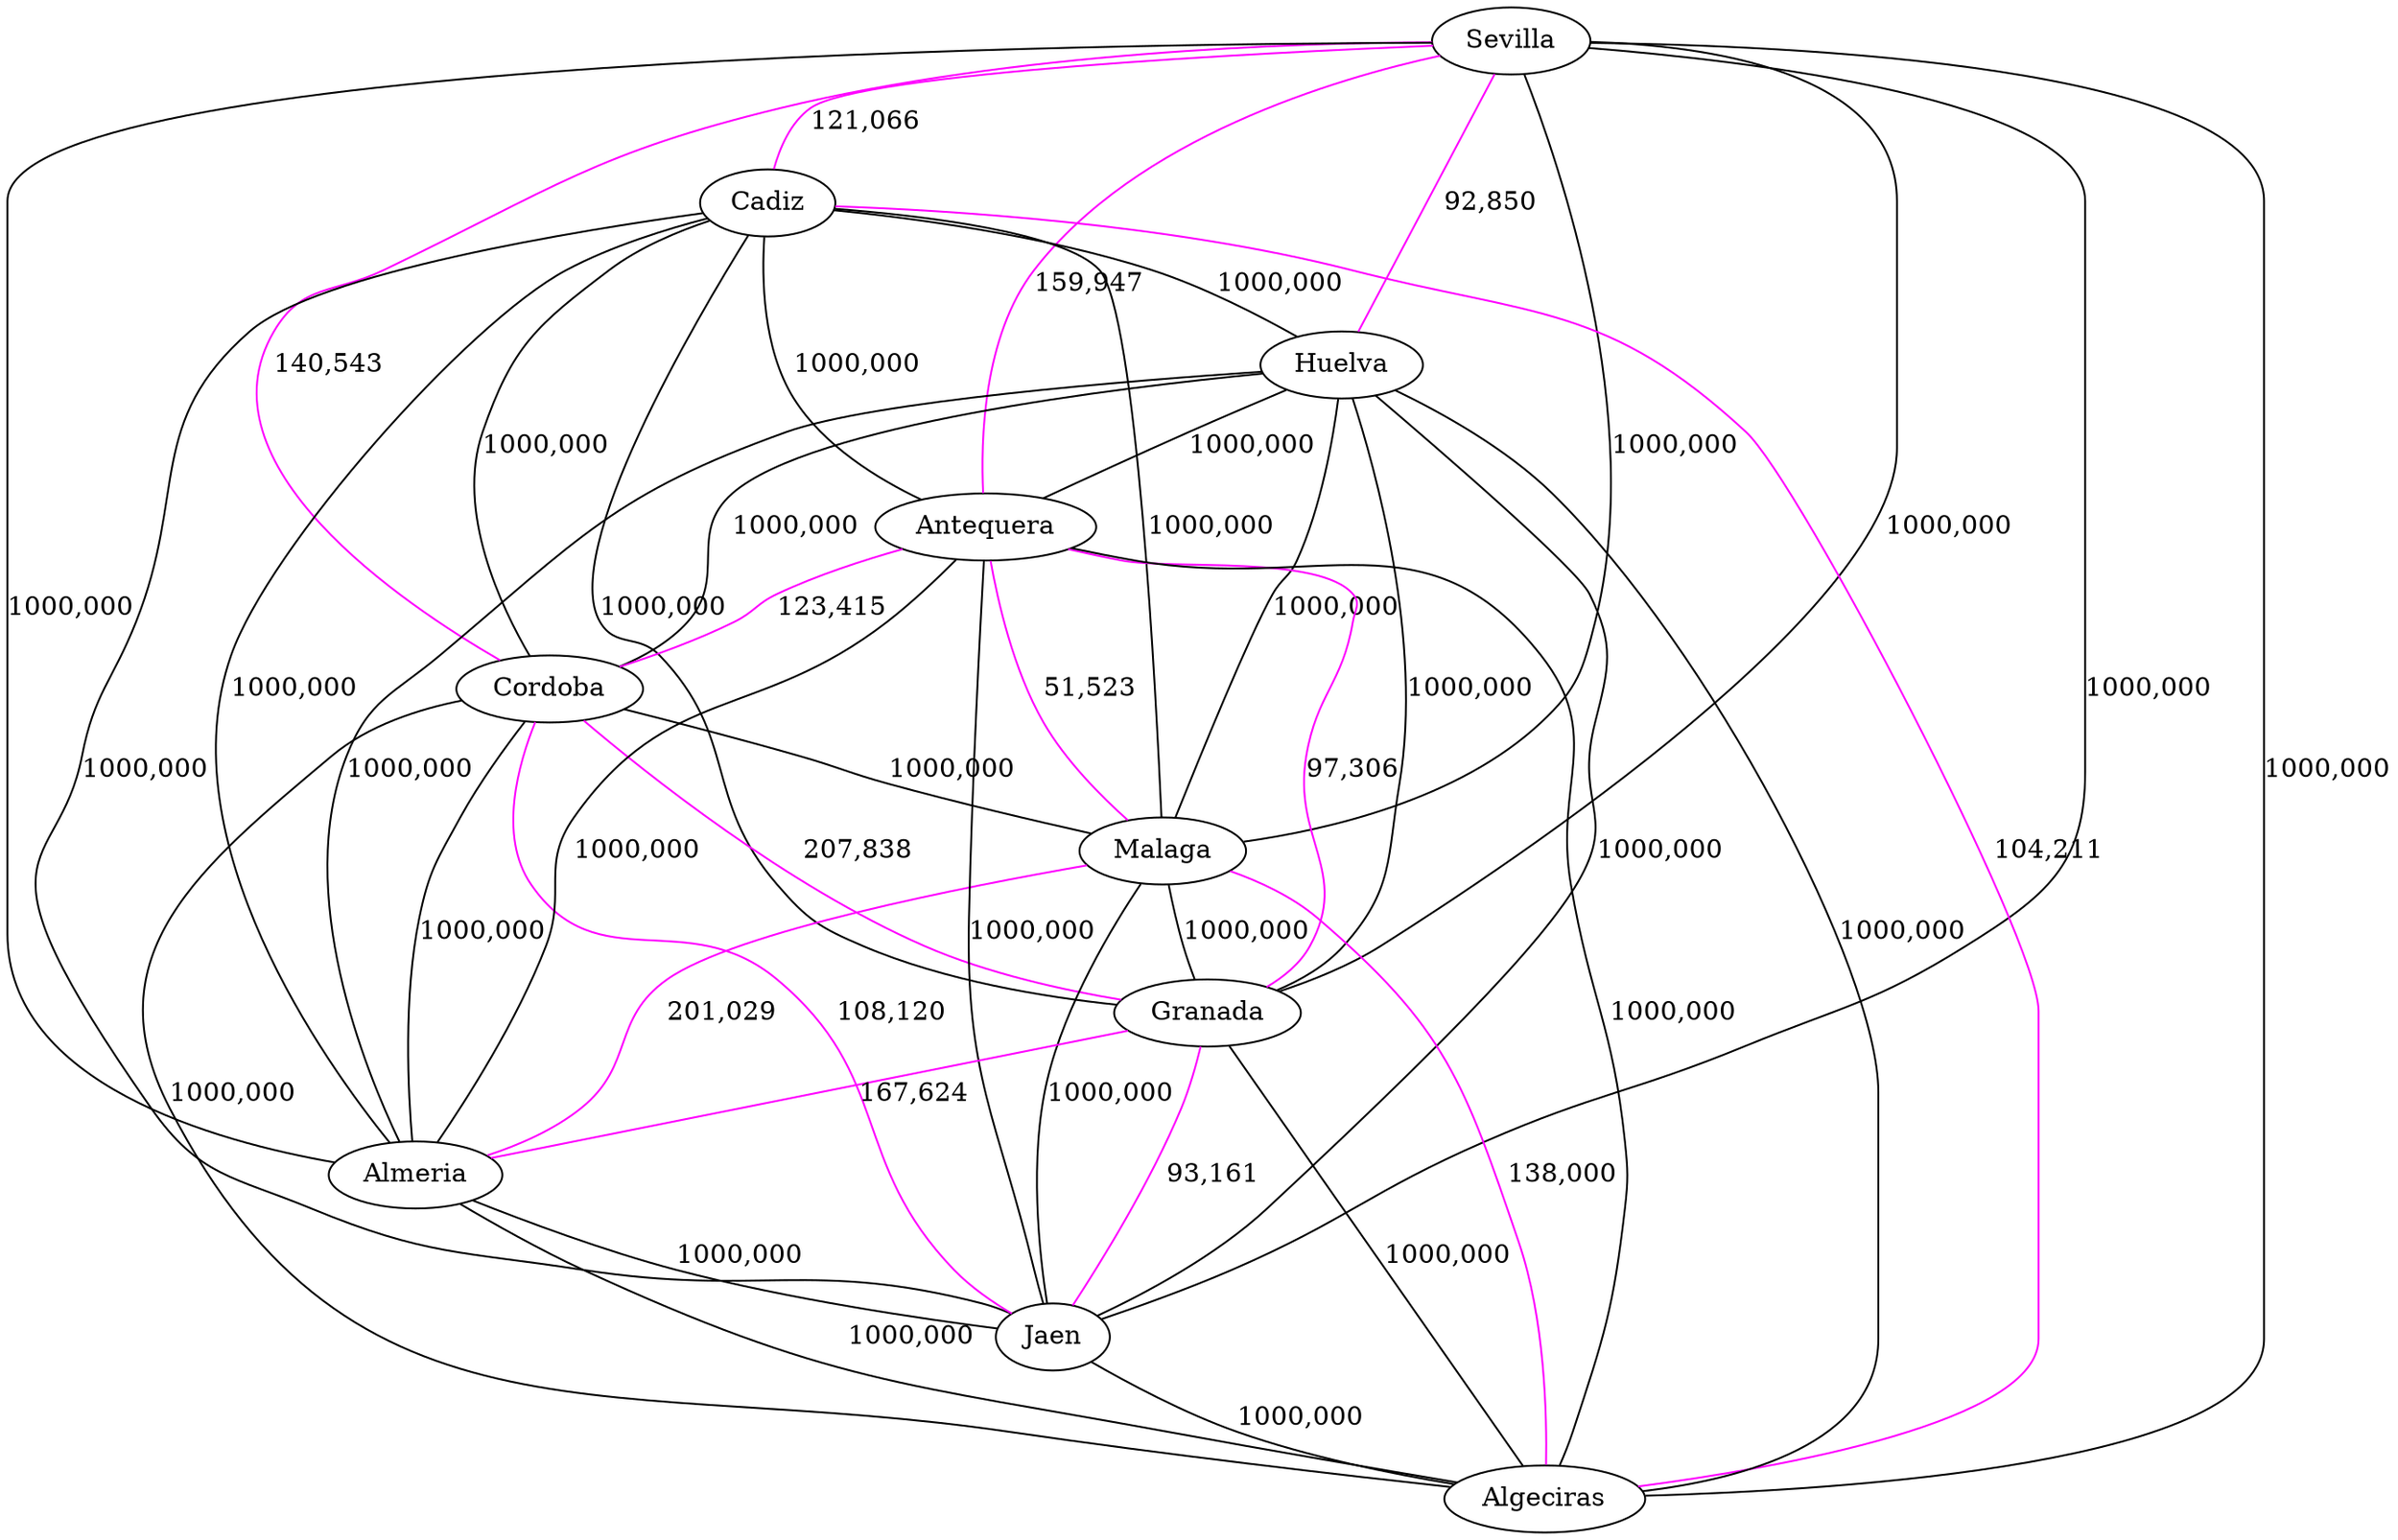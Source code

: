 strict graph G {
  1 [ label="Sevilla" color="" ];
  2 [ label="Cadiz" color="" ];
  3 [ label="Huelva" color="" ];
  4 [ label="Cordoba" color="" ];
  5 [ label="Malaga" color="" ];
  6 [ label="Antequera" color="" ];
  7 [ label="Almeria" color="" ];
  8 [ label="Granada" color="" ];
  9 [ label="Jaen" color="" ];
  10 [ label="Algeciras" color="" ];
  1 -- 3 [ label="92,850" color="magenta" ];
  1 -- 4 [ label="140,543" color="magenta" ];
  1 -- 2 [ label="121,066" color="magenta" ];
  1 -- 6 [ label="159,947" color="magenta" ];
  6 -- 8 [ label="97,306" color="magenta" ];
  6 -- 5 [ label="51,523" color="magenta" ];
  6 -- 4 [ label="123,415" color="magenta" ];
  5 -- 7 [ label="201,029" color="magenta" ];
  4 -- 9 [ label="108,120" color="magenta" ];
  4 -- 8 [ label="207,838" color="magenta" ];
  8 -- 7 [ label="167,624" color="magenta" ];
  8 -- 9 [ label="93,161" color="magenta" ];
  2 -- 10 [ label="104,211" color="magenta" ];
  10 -- 5 [ label="138,000" color="magenta" ];
  1 -- 5 [ label="1000,000" ];
  1 -- 7 [ label="1000,000" ];
  1 -- 8 [ label="1000,000" ];
  1 -- 9 [ label="1000,000" ];
  1 -- 10 [ label="1000,000" ];
  2 -- 3 [ label="1000,000" ];
  2 -- 4 [ label="1000,000" ];
  2 -- 5 [ label="1000,000" ];
  2 -- 6 [ label="1000,000" ];
  2 -- 7 [ label="1000,000" ];
  2 -- 8 [ label="1000,000" ];
  2 -- 9 [ label="1000,000" ];
  3 -- 2 [ label="1000,000" ];
  3 -- 4 [ label="1000,000" ];
  3 -- 5 [ label="1000,000" ];
  3 -- 6 [ label="1000,000" ];
  3 -- 7 [ label="1000,000" ];
  3 -- 8 [ label="1000,000" ];
  3 -- 9 [ label="1000,000" ];
  3 -- 10 [ label="1000,000" ];
  4 -- 2 [ label="1000,000" ];
  4 -- 3 [ label="1000,000" ];
  4 -- 5 [ label="1000,000" ];
  4 -- 7 [ label="1000,000" ];
  4 -- 10 [ label="1000,000" ];
  5 -- 1 [ label="1000,000" ];
  5 -- 2 [ label="1000,000" ];
  5 -- 3 [ label="1000,000" ];
  5 -- 4 [ label="1000,000" ];
  5 -- 8 [ label="1000,000" ];
  5 -- 9 [ label="1000,000" ];
  6 -- 2 [ label="1000,000" ];
  6 -- 3 [ label="1000,000" ];
  6 -- 7 [ label="1000,000" ];
  6 -- 9 [ label="1000,000" ];
  6 -- 10 [ label="1000,000" ];
  7 -- 1 [ label="1000,000" ];
  7 -- 2 [ label="1000,000" ];
  7 -- 3 [ label="1000,000" ];
  7 -- 4 [ label="1000,000" ];
  7 -- 6 [ label="1000,000" ];
  7 -- 9 [ label="1000,000" ];
  7 -- 10 [ label="1000,000" ];
  8 -- 1 [ label="1000,000" ];
  8 -- 2 [ label="1000,000" ];
  8 -- 3 [ label="1000,000" ];
  8 -- 5 [ label="1000,000" ];
  8 -- 10 [ label="1000,000" ];
  9 -- 1 [ label="1000,000" ];
  9 -- 2 [ label="1000,000" ];
  9 -- 3 [ label="1000,000" ];
  9 -- 5 [ label="1000,000" ];
  9 -- 6 [ label="1000,000" ];
  9 -- 7 [ label="1000,000" ];
  9 -- 10 [ label="1000,000" ];
  10 -- 1 [ label="1000,000" ];
  10 -- 3 [ label="1000,000" ];
  10 -- 4 [ label="1000,000" ];
  10 -- 6 [ label="1000,000" ];
  10 -- 7 [ label="1000,000" ];
  10 -- 8 [ label="1000,000" ];
  10 -- 9 [ label="1000,000" ];
}
